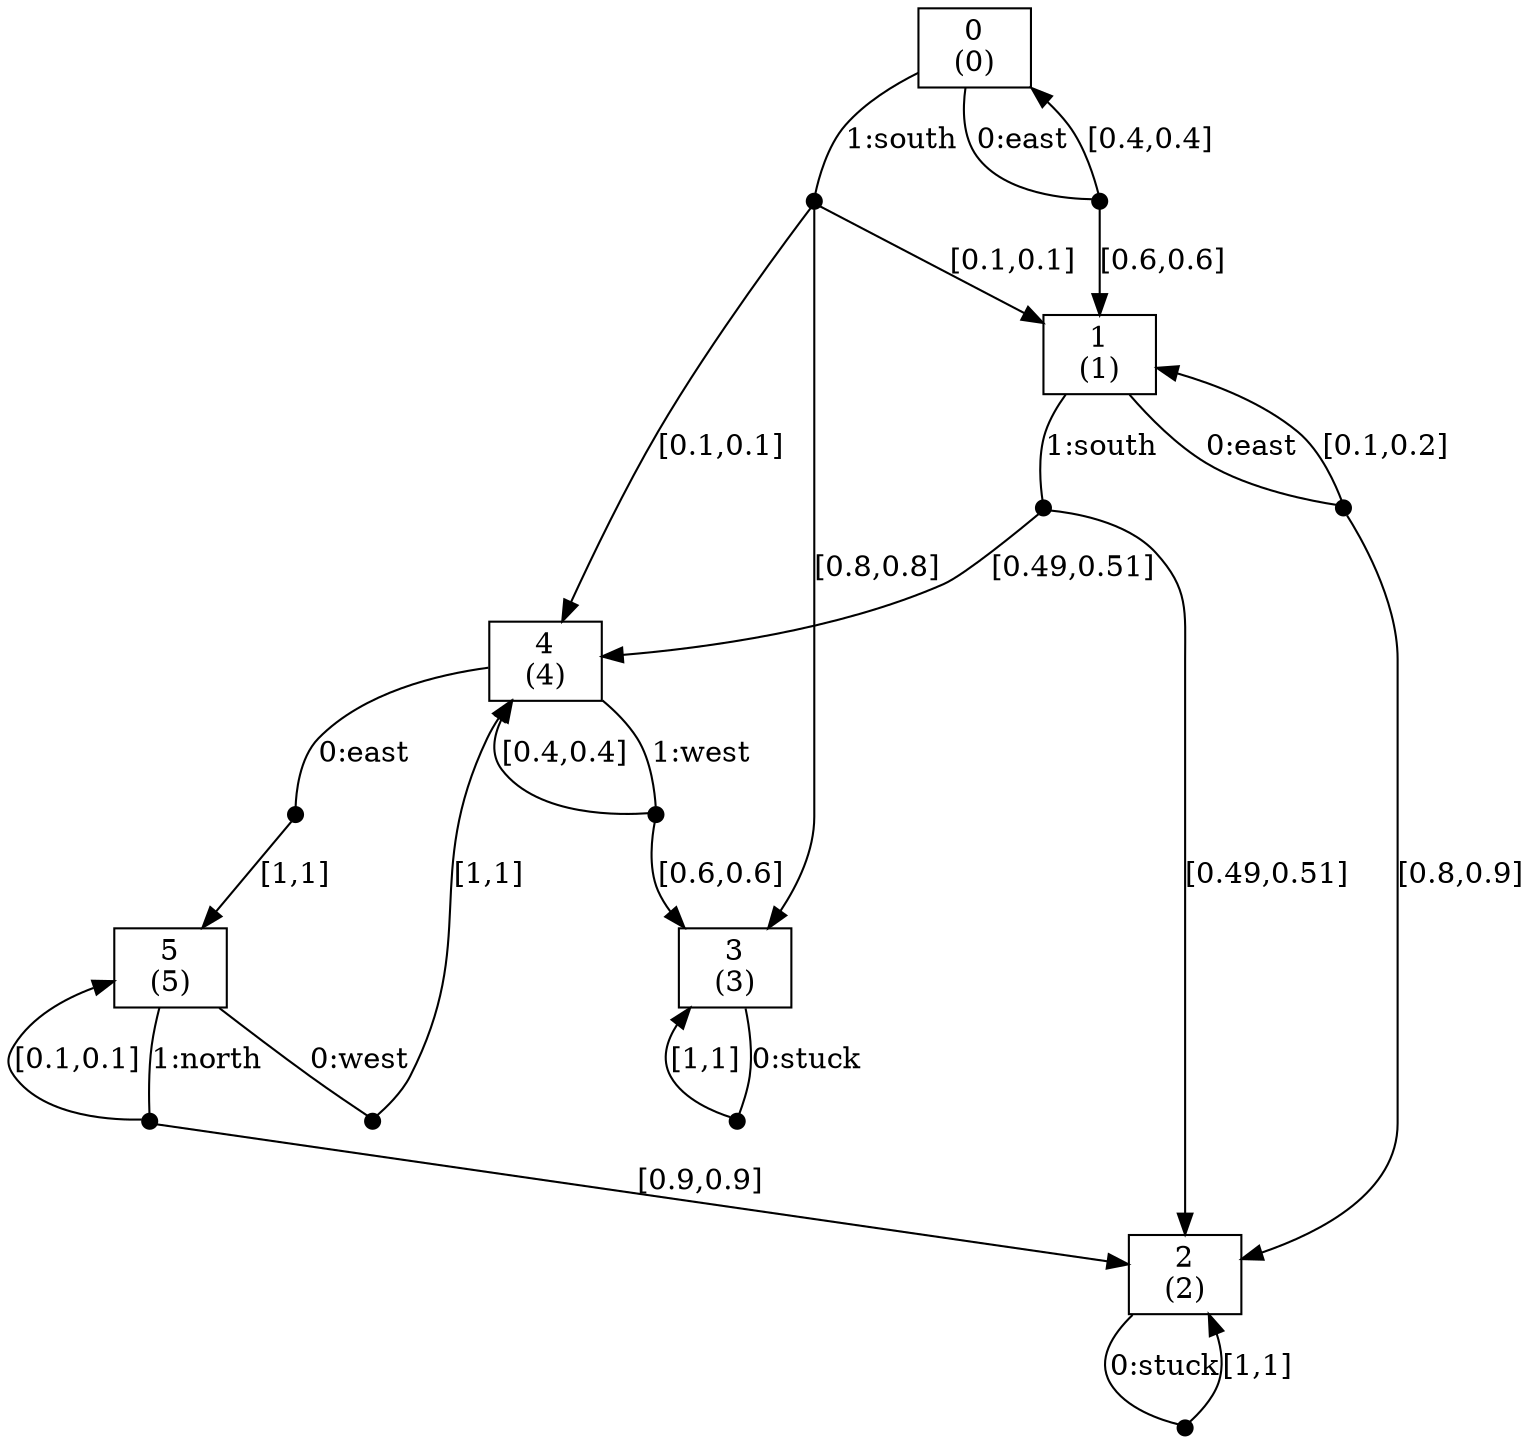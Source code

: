 digraph IMDP {
node [label="",shape="box"];
0 [label="0\n(0)"];
0 -> n0_0  [label="0:east",arrowhead="none"];
n0_0 [ shape=point,width=0.1,height=0.1,label="" ];
n0_0 -> 0 [label="[0.4,0.4]"];
n0_0 -> 1 [label="[0.6,0.6]"];
0 -> n0_1  [label="1:south",arrowhead="none"];
n0_1 [ shape=point,width=0.1,height=0.1,label="" ];
n0_1 -> 1 [label="[0.1,0.1]"];
n0_1 -> 3 [label="[0.8,0.8]"];
n0_1 -> 4 [label="[0.1,0.1]"];
1 [label="1\n(1)"];
1 -> n1_0  [label="0:east",arrowhead="none"];
n1_0 [ shape=point,width=0.1,height=0.1,label="" ];
n1_0 -> 1 [label="[0.1,0.2]"];
n1_0 -> 2 [label="[0.8,0.9]"];
1 -> n1_1  [label="1:south",arrowhead="none"];
n1_1 [ shape=point,width=0.1,height=0.1,label="" ];
n1_1 -> 2 [label="[0.49,0.51]"];
n1_1 -> 4 [label="[0.49,0.51]"];
2 [label="2\n(2)"];
2 -> n2_0  [label="0:stuck",arrowhead="none"];
n2_0 [ shape=point,width=0.1,height=0.1,label="" ];
n2_0 -> 2 [label="[1,1]"];
3 [label="3\n(3)"];
3 -> n3_0  [label="0:stuck",arrowhead="none"];
n3_0 [ shape=point,width=0.1,height=0.1,label="" ];
n3_0 -> 3 [label="[1,1]"];
4 [label="4\n(4)"];
4 -> n4_0  [label="0:east",arrowhead="none"];
n4_0 [ shape=point,width=0.1,height=0.1,label="" ];
n4_0 -> 5 [label="[1,1]"];
4 -> n4_1  [label="1:west",arrowhead="none"];
n4_1 [ shape=point,width=0.1,height=0.1,label="" ];
n4_1 -> 3 [label="[0.6,0.6]"];
n4_1 -> 4 [label="[0.4,0.4]"];
5 [label="5\n(5)"];
5 -> n5_0  [label="0:west",arrowhead="none"];
n5_0 [ shape=point,width=0.1,height=0.1,label="" ];
n5_0 -> 4 [label="[1,1]"];
5 -> n5_1  [label="1:north",arrowhead="none"];
n5_1 [ shape=point,width=0.1,height=0.1,label="" ];
n5_1 -> 2 [label="[0.9,0.9]"];
n5_1 -> 5 [label="[0.1,0.1]"];
}
